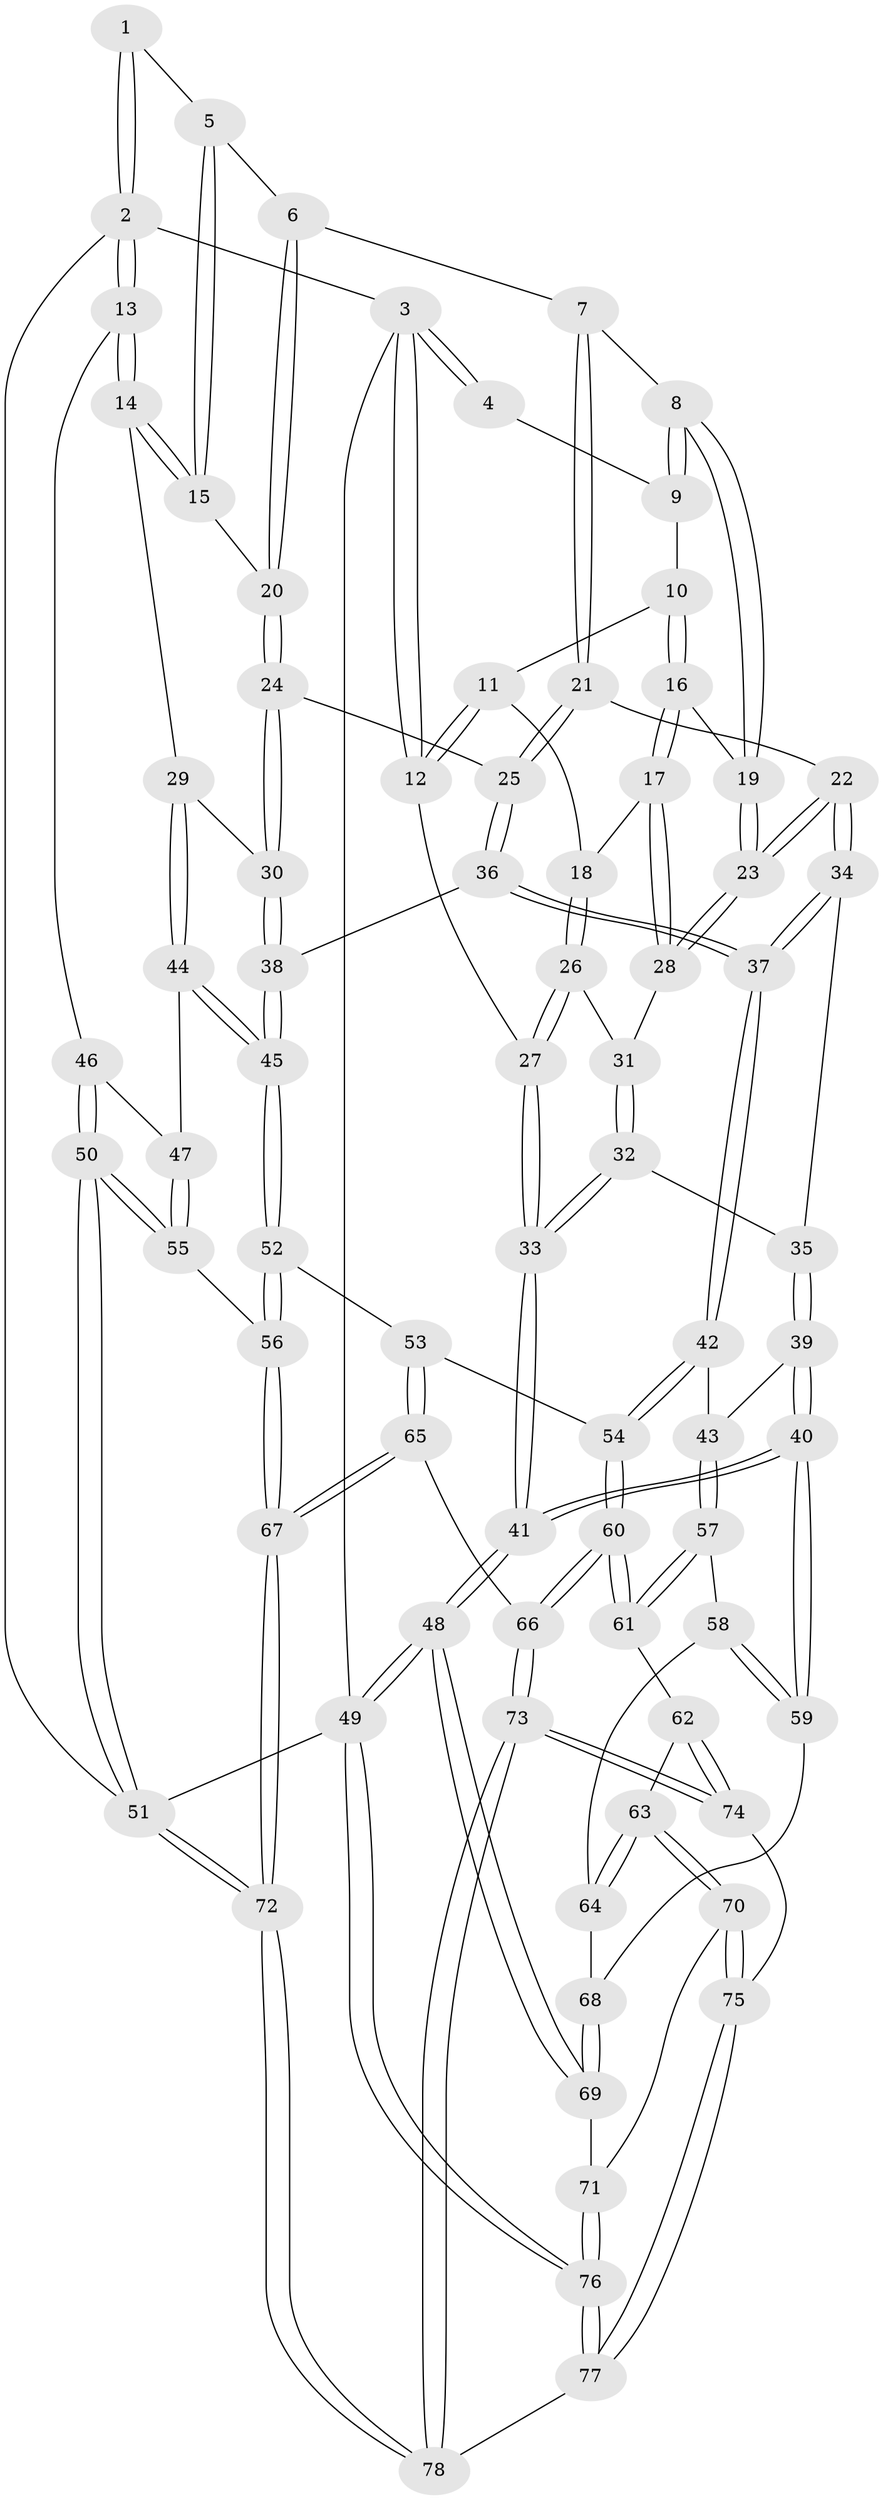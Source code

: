 // Generated by graph-tools (version 1.1) at 2025/17/03/09/25 04:17:20]
// undirected, 78 vertices, 192 edges
graph export_dot {
graph [start="1"]
  node [color=gray90,style=filled];
  1 [pos="+0.7436781705903159+0"];
  2 [pos="+1+0"];
  3 [pos="+0+0"];
  4 [pos="+0.30019637577439695+0"];
  5 [pos="+0.7022292087399387+0"];
  6 [pos="+0.5515178922947193+0.11720971710040395"];
  7 [pos="+0.5005473079280212+0.13797632876350233"];
  8 [pos="+0.3878584429371663+0.08087808698170604"];
  9 [pos="+0.30421376999819094+0"];
  10 [pos="+0.22177734019302225+0.07702279928043065"];
  11 [pos="+0.08709418930083027+0.0861838438368724"];
  12 [pos="+0+0"];
  13 [pos="+1+0.29992597337899535"];
  14 [pos="+0.9676215448423122+0.3250737819905037"];
  15 [pos="+0.7695672763592484+0.16272230998722215"];
  16 [pos="+0.21916749318425363+0.19655819546615985"];
  17 [pos="+0.1850630801378804+0.23470549447406386"];
  18 [pos="+0.10548854099211777+0.20230527056361977"];
  19 [pos="+0.32052186403448124+0.21094860084776657"];
  20 [pos="+0.6524646771706039+0.2374794964834825"];
  21 [pos="+0.45468291379182313+0.301757277918694"];
  22 [pos="+0.4044450586216083+0.32070479326149237"];
  23 [pos="+0.3931246612097039+0.3133800119432937"];
  24 [pos="+0.6477052032527013+0.32192625103060163"];
  25 [pos="+0.5625154641573101+0.3565716849474812"];
  26 [pos="+0+0.2576228708813507"];
  27 [pos="+0+0.287223749801502"];
  28 [pos="+0.18664059299892333+0.31038934271302826"];
  29 [pos="+0.894906076869985+0.370512539779484"];
  30 [pos="+0.7409655864548056+0.36700458917159606"];
  31 [pos="+0.18009284785519084+0.3247565116080408"];
  32 [pos="+0.17811785408117517+0.3369548775943607"];
  33 [pos="+0+0.5863023962591012"];
  34 [pos="+0.37966831776338733+0.38768290619853013"];
  35 [pos="+0.2560813689102701+0.4486904585394889"];
  36 [pos="+0.5596223900573208+0.5314581886653954"];
  37 [pos="+0.4578203694498483+0.5706686951565054"];
  38 [pos="+0.6285246792831333+0.5555744687533914"];
  39 [pos="+0.22192291839899675+0.5812764445268259"];
  40 [pos="+0+0.6091936565875571"];
  41 [pos="+0+0.595087884540291"];
  42 [pos="+0.41213906855812554+0.6279127332373987"];
  43 [pos="+0.3010350518897303+0.6316336867357443"];
  44 [pos="+0.8608699012198546+0.44998573612291975"];
  45 [pos="+0.6927667929557111+0.6127060658958482"];
  46 [pos="+1+0.40491824968602524"];
  47 [pos="+0.8866364955166777+0.6380848475997586"];
  48 [pos="+0+1"];
  49 [pos="+0+1"];
  50 [pos="+1+0.7133418505068514"];
  51 [pos="+1+1"];
  52 [pos="+0.727203084153357+0.7217576649983298"];
  53 [pos="+0.6416022598279222+0.7574310670610366"];
  54 [pos="+0.42307781410728384+0.6489386261505191"];
  55 [pos="+0.881109148923078+0.6910662806813525"];
  56 [pos="+0.7740586204699836+0.7487939078922411"];
  57 [pos="+0.2738984003871452+0.7375346081202677"];
  58 [pos="+0.21195776247871714+0.7966687262266501"];
  59 [pos="+0+0.651271290462048"];
  60 [pos="+0.4469844186692903+0.8466668540689715"];
  61 [pos="+0.3483455859132825+0.8514903871403822"];
  62 [pos="+0.3413952327635924+0.8572008359941757"];
  63 [pos="+0.22007326282666928+0.8631222664321754"];
  64 [pos="+0.2085408864082215+0.8304968610120811"];
  65 [pos="+0.5216583921673715+0.887690407567429"];
  66 [pos="+0.5047751960710866+0.8999653438061863"];
  67 [pos="+0.8227639253086415+0.9241528469663312"];
  68 [pos="+0.09010512958223406+0.8487995869357752"];
  69 [pos="+0.09754721867330188+0.8880769153349687"];
  70 [pos="+0.21375344366425958+0.8919974776765348"];
  71 [pos="+0.1477311306897278+0.9390747217204461"];
  72 [pos="+1+1"];
  73 [pos="+0.5040472571600118+1"];
  74 [pos="+0.30927189077311834+0.938830448337279"];
  75 [pos="+0.27853385584065804+0.9581399183682714"];
  76 [pos="+0.10899952327117435+1"];
  77 [pos="+0.2070686892796455+1"];
  78 [pos="+0.5376831345476296+1"];
  1 -- 2;
  1 -- 2;
  1 -- 5;
  2 -- 3;
  2 -- 13;
  2 -- 13;
  2 -- 51;
  3 -- 4;
  3 -- 4;
  3 -- 12;
  3 -- 12;
  3 -- 49;
  4 -- 9;
  5 -- 6;
  5 -- 15;
  5 -- 15;
  6 -- 7;
  6 -- 20;
  6 -- 20;
  7 -- 8;
  7 -- 21;
  7 -- 21;
  8 -- 9;
  8 -- 9;
  8 -- 19;
  8 -- 19;
  9 -- 10;
  10 -- 11;
  10 -- 16;
  10 -- 16;
  11 -- 12;
  11 -- 12;
  11 -- 18;
  12 -- 27;
  13 -- 14;
  13 -- 14;
  13 -- 46;
  14 -- 15;
  14 -- 15;
  14 -- 29;
  15 -- 20;
  16 -- 17;
  16 -- 17;
  16 -- 19;
  17 -- 18;
  17 -- 28;
  17 -- 28;
  18 -- 26;
  18 -- 26;
  19 -- 23;
  19 -- 23;
  20 -- 24;
  20 -- 24;
  21 -- 22;
  21 -- 25;
  21 -- 25;
  22 -- 23;
  22 -- 23;
  22 -- 34;
  22 -- 34;
  23 -- 28;
  23 -- 28;
  24 -- 25;
  24 -- 30;
  24 -- 30;
  25 -- 36;
  25 -- 36;
  26 -- 27;
  26 -- 27;
  26 -- 31;
  27 -- 33;
  27 -- 33;
  28 -- 31;
  29 -- 30;
  29 -- 44;
  29 -- 44;
  30 -- 38;
  30 -- 38;
  31 -- 32;
  31 -- 32;
  32 -- 33;
  32 -- 33;
  32 -- 35;
  33 -- 41;
  33 -- 41;
  34 -- 35;
  34 -- 37;
  34 -- 37;
  35 -- 39;
  35 -- 39;
  36 -- 37;
  36 -- 37;
  36 -- 38;
  37 -- 42;
  37 -- 42;
  38 -- 45;
  38 -- 45;
  39 -- 40;
  39 -- 40;
  39 -- 43;
  40 -- 41;
  40 -- 41;
  40 -- 59;
  40 -- 59;
  41 -- 48;
  41 -- 48;
  42 -- 43;
  42 -- 54;
  42 -- 54;
  43 -- 57;
  43 -- 57;
  44 -- 45;
  44 -- 45;
  44 -- 47;
  45 -- 52;
  45 -- 52;
  46 -- 47;
  46 -- 50;
  46 -- 50;
  47 -- 55;
  47 -- 55;
  48 -- 49;
  48 -- 49;
  48 -- 69;
  48 -- 69;
  49 -- 76;
  49 -- 76;
  49 -- 51;
  50 -- 51;
  50 -- 51;
  50 -- 55;
  50 -- 55;
  51 -- 72;
  51 -- 72;
  52 -- 53;
  52 -- 56;
  52 -- 56;
  53 -- 54;
  53 -- 65;
  53 -- 65;
  54 -- 60;
  54 -- 60;
  55 -- 56;
  56 -- 67;
  56 -- 67;
  57 -- 58;
  57 -- 61;
  57 -- 61;
  58 -- 59;
  58 -- 59;
  58 -- 64;
  59 -- 68;
  60 -- 61;
  60 -- 61;
  60 -- 66;
  60 -- 66;
  61 -- 62;
  62 -- 63;
  62 -- 74;
  62 -- 74;
  63 -- 64;
  63 -- 64;
  63 -- 70;
  63 -- 70;
  64 -- 68;
  65 -- 66;
  65 -- 67;
  65 -- 67;
  66 -- 73;
  66 -- 73;
  67 -- 72;
  67 -- 72;
  68 -- 69;
  68 -- 69;
  69 -- 71;
  70 -- 71;
  70 -- 75;
  70 -- 75;
  71 -- 76;
  71 -- 76;
  72 -- 78;
  72 -- 78;
  73 -- 74;
  73 -- 74;
  73 -- 78;
  73 -- 78;
  74 -- 75;
  75 -- 77;
  75 -- 77;
  76 -- 77;
  76 -- 77;
  77 -- 78;
}

